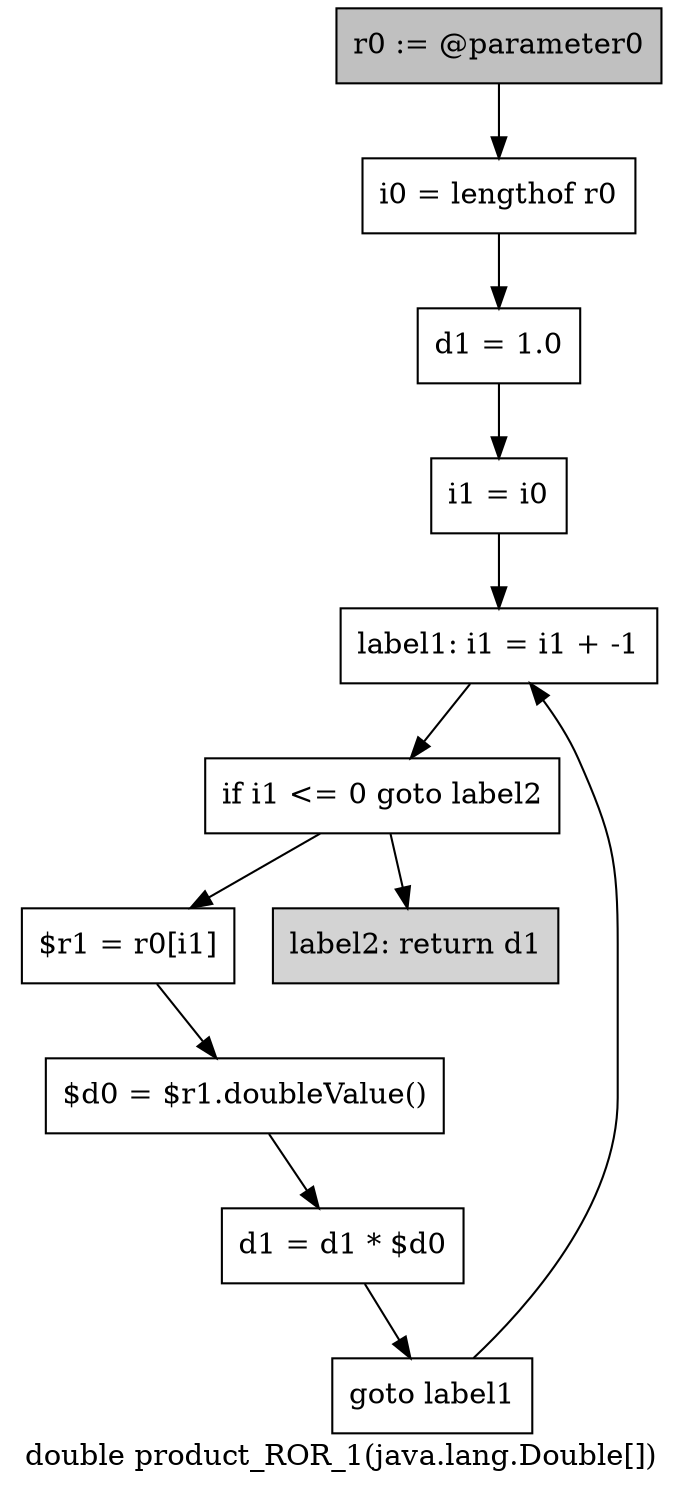 digraph "double product_ROR_1(java.lang.Double[])" {
    label="double product_ROR_1(java.lang.Double[])";
    node [shape=box];
    "0" [style=filled,fillcolor=gray,label="r0 := @parameter0",];
    "1" [label="i0 = lengthof r0",];
    "0"->"1";
    "2" [label="d1 = 1.0",];
    "1"->"2";
    "3" [label="i1 = i0",];
    "2"->"3";
    "4" [label="label1: i1 = i1 + -1",];
    "3"->"4";
    "5" [label="if i1 <= 0 goto label2",];
    "4"->"5";
    "6" [label="$r1 = r0[i1]",];
    "5"->"6";
    "10" [style=filled,fillcolor=lightgray,label="label2: return d1",];
    "5"->"10";
    "7" [label="$d0 = $r1.doubleValue()",];
    "6"->"7";
    "8" [label="d1 = d1 * $d0",];
    "7"->"8";
    "9" [label="goto label1",];
    "8"->"9";
    "9"->"4";
}
